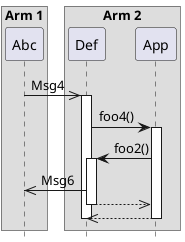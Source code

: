 @startuml

box "Arm 1"
    participant Abc
end box
box "Arm 2"
    participant Def
    participant App
end box

Abc->>Def : Msg4
activate Def
Def->App : foo4()
activate App
App->Def : foo2()
activate Def
Def->> Abc : Msg6
Def-->>App :
deactivate Def
App-->>Def :
deactivate App
deactivate Def

hide footbox

@enduml
